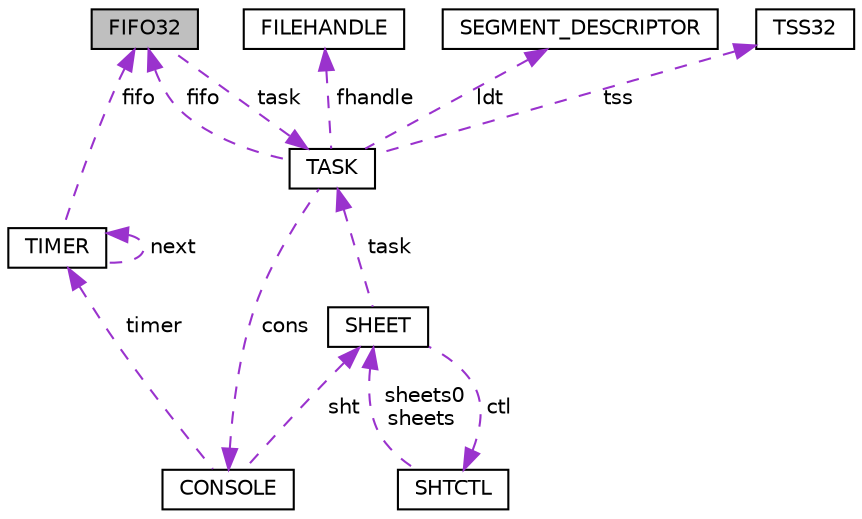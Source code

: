 digraph "FIFO32"
{
 // LATEX_PDF_SIZE
  edge [fontname="Helvetica",fontsize="10",labelfontname="Helvetica",labelfontsize="10"];
  node [fontname="Helvetica",fontsize="10",shape=record];
  Node1 [label="FIFO32",height=0.2,width=0.4,color="black", fillcolor="grey75", style="filled", fontcolor="black",tooltip=" "];
  Node2 -> Node1 [dir="back",color="darkorchid3",fontsize="10",style="dashed",label=" task" ,fontname="Helvetica"];
  Node2 [label="TASK",height=0.2,width=0.4,color="black", fillcolor="white", style="filled",URL="$struct_t_a_s_k.html",tooltip=" "];
  Node3 -> Node2 [dir="back",color="darkorchid3",fontsize="10",style="dashed",label=" fhandle" ,fontname="Helvetica"];
  Node3 [label="FILEHANDLE",height=0.2,width=0.4,color="black", fillcolor="white", style="filled",URL="$struct_f_i_l_e_h_a_n_d_l_e.html",tooltip=" "];
  Node4 -> Node2 [dir="back",color="darkorchid3",fontsize="10",style="dashed",label=" cons" ,fontname="Helvetica"];
  Node4 [label="CONSOLE",height=0.2,width=0.4,color="black", fillcolor="white", style="filled",URL="$struct_c_o_n_s_o_l_e.html",tooltip=" "];
  Node5 -> Node4 [dir="back",color="darkorchid3",fontsize="10",style="dashed",label=" sht" ,fontname="Helvetica"];
  Node5 [label="SHEET",height=0.2,width=0.4,color="black", fillcolor="white", style="filled",URL="$struct_s_h_e_e_t.html",tooltip="シート構造体"];
  Node2 -> Node5 [dir="back",color="darkorchid3",fontsize="10",style="dashed",label=" task" ,fontname="Helvetica"];
  Node6 -> Node5 [dir="back",color="darkorchid3",fontsize="10",style="dashed",label=" ctl" ,fontname="Helvetica"];
  Node6 [label="SHTCTL",height=0.2,width=0.4,color="black", fillcolor="white", style="filled",URL="$struct_s_h_t_c_t_l.html",tooltip="シートコントロール構造体"];
  Node5 -> Node6 [dir="back",color="darkorchid3",fontsize="10",style="dashed",label=" sheets0\nsheets" ,fontname="Helvetica"];
  Node7 -> Node4 [dir="back",color="darkorchid3",fontsize="10",style="dashed",label=" timer" ,fontname="Helvetica"];
  Node7 [label="TIMER",height=0.2,width=0.4,color="black", fillcolor="white", style="filled",URL="$struct_t_i_m_e_r.html",tooltip=" "];
  Node1 -> Node7 [dir="back",color="darkorchid3",fontsize="10",style="dashed",label=" fifo" ,fontname="Helvetica"];
  Node7 -> Node7 [dir="back",color="darkorchid3",fontsize="10",style="dashed",label=" next" ,fontname="Helvetica"];
  Node8 -> Node2 [dir="back",color="darkorchid3",fontsize="10",style="dashed",label=" ldt" ,fontname="Helvetica"];
  Node8 [label="SEGMENT_DESCRIPTOR",height=0.2,width=0.4,color="black", fillcolor="white", style="filled",URL="$struct_s_e_g_m_e_n_t___d_e_s_c_r_i_p_t_o_r.html",tooltip=" "];
  Node1 -> Node2 [dir="back",color="darkorchid3",fontsize="10",style="dashed",label=" fifo" ,fontname="Helvetica"];
  Node9 -> Node2 [dir="back",color="darkorchid3",fontsize="10",style="dashed",label=" tss" ,fontname="Helvetica"];
  Node9 [label="TSS32",height=0.2,width=0.4,color="black", fillcolor="white", style="filled",URL="$struct_t_s_s32.html",tooltip=" "];
}
